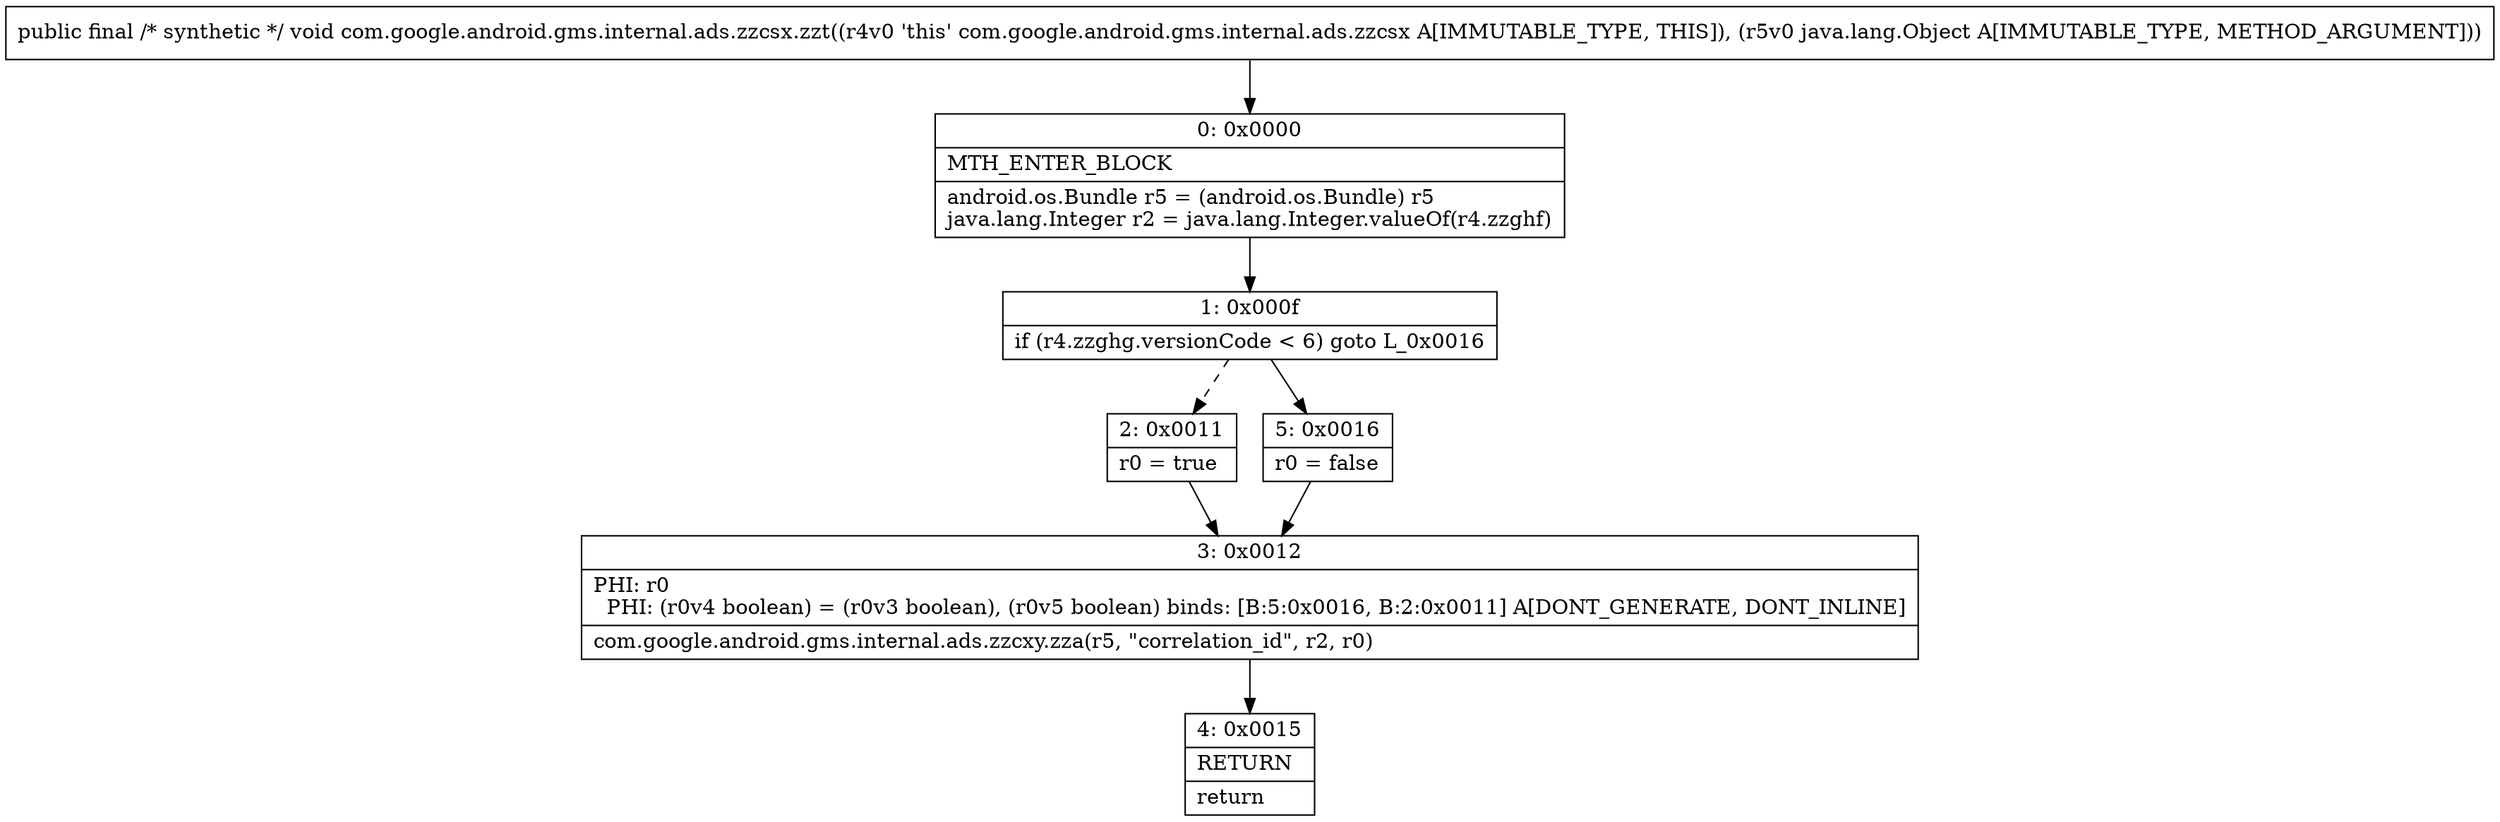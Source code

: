 digraph "CFG forcom.google.android.gms.internal.ads.zzcsx.zzt(Ljava\/lang\/Object;)V" {
Node_0 [shape=record,label="{0\:\ 0x0000|MTH_ENTER_BLOCK\l|android.os.Bundle r5 = (android.os.Bundle) r5\ljava.lang.Integer r2 = java.lang.Integer.valueOf(r4.zzghf)\l}"];
Node_1 [shape=record,label="{1\:\ 0x000f|if (r4.zzghg.versionCode \< 6) goto L_0x0016\l}"];
Node_2 [shape=record,label="{2\:\ 0x0011|r0 = true\l}"];
Node_3 [shape=record,label="{3\:\ 0x0012|PHI: r0 \l  PHI: (r0v4 boolean) = (r0v3 boolean), (r0v5 boolean) binds: [B:5:0x0016, B:2:0x0011] A[DONT_GENERATE, DONT_INLINE]\l|com.google.android.gms.internal.ads.zzcxy.zza(r5, \"correlation_id\", r2, r0)\l}"];
Node_4 [shape=record,label="{4\:\ 0x0015|RETURN\l|return\l}"];
Node_5 [shape=record,label="{5\:\ 0x0016|r0 = false\l}"];
MethodNode[shape=record,label="{public final \/* synthetic *\/ void com.google.android.gms.internal.ads.zzcsx.zzt((r4v0 'this' com.google.android.gms.internal.ads.zzcsx A[IMMUTABLE_TYPE, THIS]), (r5v0 java.lang.Object A[IMMUTABLE_TYPE, METHOD_ARGUMENT])) }"];
MethodNode -> Node_0;
Node_0 -> Node_1;
Node_1 -> Node_2[style=dashed];
Node_1 -> Node_5;
Node_2 -> Node_3;
Node_3 -> Node_4;
Node_5 -> Node_3;
}

